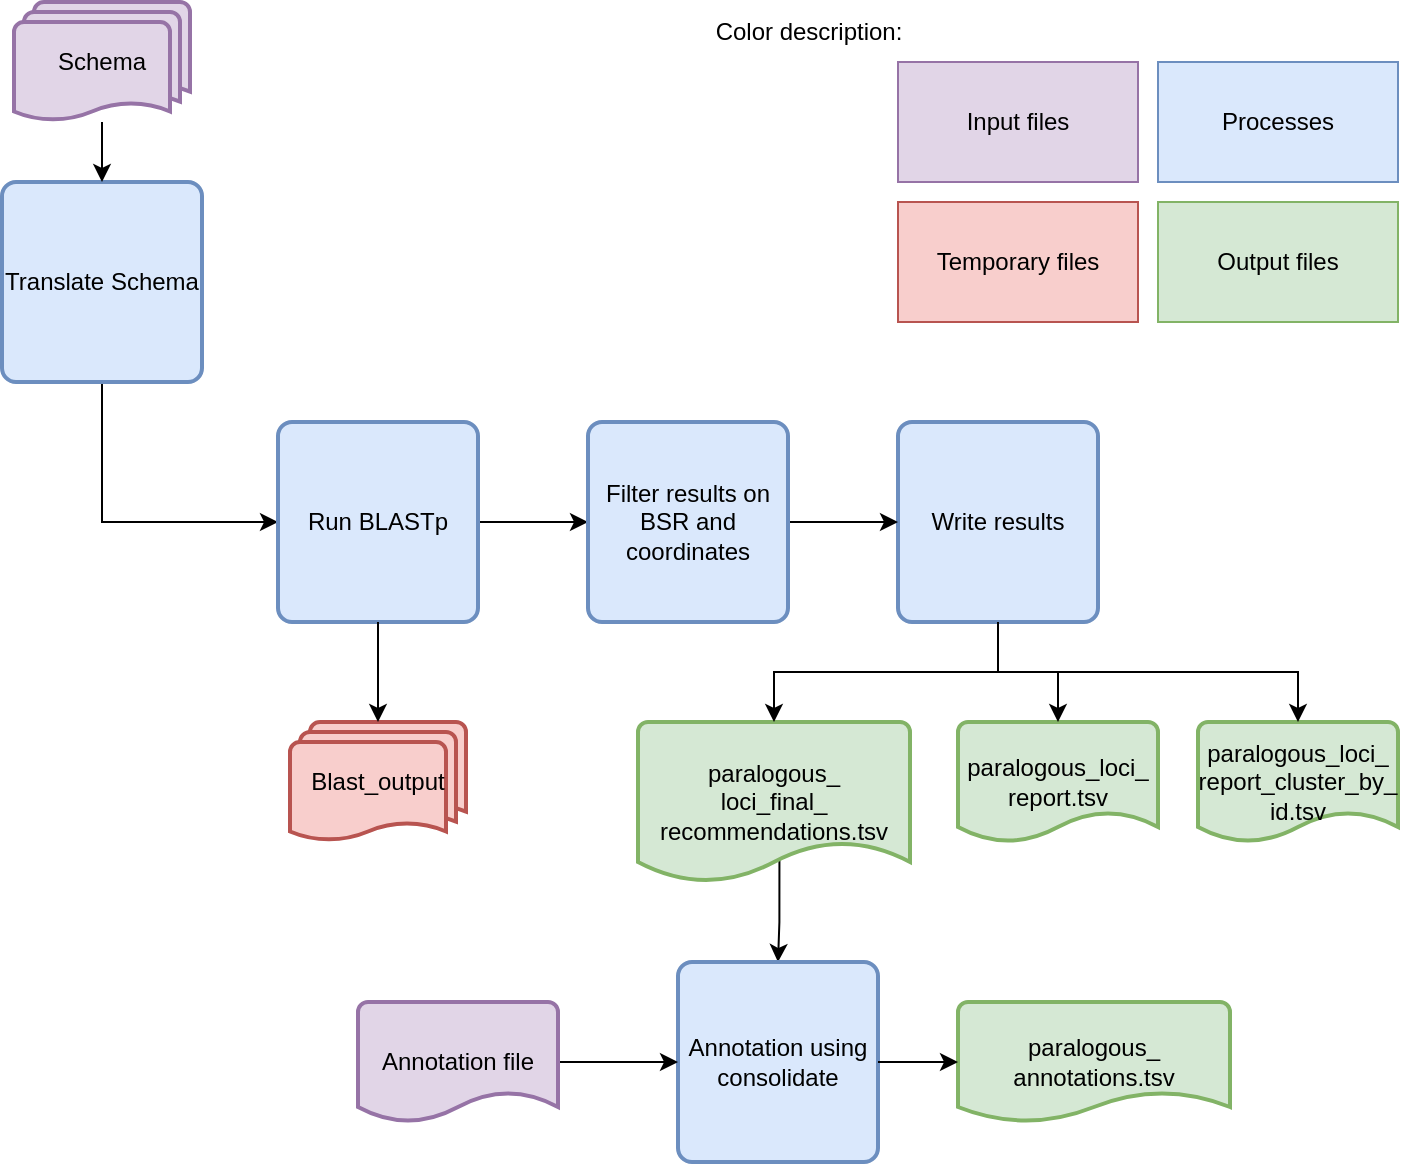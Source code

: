 <mxfile scale="1" border="0" version="27.1.4">
  <diagram name="Page-1" id="Sayjuu3OWUjIjzeAwM1c">
    <mxGraphModel dx="1464" dy="663" grid="1" gridSize="10" guides="1" tooltips="1" connect="1" arrows="1" fold="1" page="1" pageScale="1" pageWidth="850" pageHeight="1100" math="0" shadow="0">
      <root>
        <mxCell id="0" />
        <mxCell id="1" parent="0" />
        <mxCell id="FBvoDg1qIf4s0K6SP8YV-1" style="edgeStyle=orthogonalEdgeStyle;shape=connector;rounded=0;orthogonalLoop=1;jettySize=auto;html=1;entryX=0;entryY=0.5;entryDx=0;entryDy=0;strokeColor=default;align=center;verticalAlign=middle;fontFamily=Helvetica;fontSize=11;fontColor=default;labelBackgroundColor=default;endArrow=classic;exitX=0.5;exitY=1;exitDx=0;exitDy=0;" edge="1" parent="1" source="a3z0yzDK9rBx7ZHJhSU1-2" target="a3z0yzDK9rBx7ZHJhSU1-9">
          <mxGeometry relative="1" as="geometry" />
        </mxCell>
        <mxCell id="a3z0yzDK9rBx7ZHJhSU1-2" value="Translate Schema" style="rounded=1;whiteSpace=wrap;html=1;absoluteArcSize=1;arcSize=14;strokeWidth=2;fillColor=#dae8fc;strokeColor=#6c8ebf;" parent="1" vertex="1">
          <mxGeometry x="82" y="150" width="100" height="100" as="geometry" />
        </mxCell>
        <mxCell id="a3z0yzDK9rBx7ZHJhSU1-4" style="edgeStyle=orthogonalEdgeStyle;rounded=0;orthogonalLoop=1;jettySize=auto;html=1;entryX=0.5;entryY=0;entryDx=0;entryDy=0;" parent="1" source="a3z0yzDK9rBx7ZHJhSU1-3" target="a3z0yzDK9rBx7ZHJhSU1-2" edge="1">
          <mxGeometry relative="1" as="geometry" />
        </mxCell>
        <mxCell id="a3z0yzDK9rBx7ZHJhSU1-3" value="Schema" style="strokeWidth=2;html=1;shape=mxgraph.flowchart.multi-document;whiteSpace=wrap;fillColor=#e1d5e7;strokeColor=#9673a6;" parent="1" vertex="1">
          <mxGeometry x="88" y="60" width="88" height="60" as="geometry" />
        </mxCell>
        <mxCell id="FBvoDg1qIf4s0K6SP8YV-3" style="edgeStyle=orthogonalEdgeStyle;shape=connector;rounded=0;orthogonalLoop=1;jettySize=auto;html=1;entryX=0;entryY=0.5;entryDx=0;entryDy=0;strokeColor=default;align=center;verticalAlign=middle;fontFamily=Helvetica;fontSize=11;fontColor=default;labelBackgroundColor=default;endArrow=classic;" edge="1" parent="1" source="a3z0yzDK9rBx7ZHJhSU1-9" target="FBvoDg1qIf4s0K6SP8YV-2">
          <mxGeometry relative="1" as="geometry" />
        </mxCell>
        <mxCell id="a3z0yzDK9rBx7ZHJhSU1-9" value="Run BLASTp" style="rounded=1;whiteSpace=wrap;html=1;absoluteArcSize=1;arcSize=14;strokeWidth=2;fillColor=#dae8fc;strokeColor=#6c8ebf;" parent="1" vertex="1">
          <mxGeometry x="220" y="270" width="100" height="100" as="geometry" />
        </mxCell>
        <mxCell id="a3z0yzDK9rBx7ZHJhSU1-11" value="Write results" style="rounded=1;whiteSpace=wrap;html=1;absoluteArcSize=1;arcSize=14;strokeWidth=2;fillColor=#dae8fc;strokeColor=#6c8ebf;" parent="1" vertex="1">
          <mxGeometry x="530" y="270" width="100" height="100" as="geometry" />
        </mxCell>
        <mxCell id="a3z0yzDK9rBx7ZHJhSU1-24" value="Blast_output" style="strokeWidth=2;html=1;shape=mxgraph.flowchart.multi-document;whiteSpace=wrap;fillColor=#f8cecc;strokeColor=#b85450;" parent="1" vertex="1">
          <mxGeometry x="226" y="420" width="88" height="60" as="geometry" />
        </mxCell>
        <UserObject label="paralogous_loci_&lt;div&gt;report.tsv&lt;/div&gt;" link="master_file.fasta" id="a3z0yzDK9rBx7ZHJhSU1-26">
          <mxCell style="strokeWidth=2;html=1;shape=mxgraph.flowchart.document2;whiteSpace=wrap;size=0.25;fillColor=#d5e8d4;strokeColor=#82b366;" parent="1" vertex="1">
            <mxGeometry x="560" y="420" width="100" height="60" as="geometry" />
          </mxCell>
        </UserObject>
        <UserObject label="paralogous_loci_&lt;div&gt;report_cluster_&lt;span style=&quot;background-color: initial;&quot;&gt;by_&lt;/span&gt;&lt;/div&gt;&lt;div&gt;&lt;span style=&quot;background-color: initial;&quot;&gt;id.&lt;/span&gt;&lt;span style=&quot;background-color: initial;&quot;&gt;tsv&lt;/span&gt;&lt;/div&gt;" link="master_file.fasta" id="a3z0yzDK9rBx7ZHJhSU1-29">
          <mxCell style="strokeWidth=2;html=1;shape=mxgraph.flowchart.document2;whiteSpace=wrap;size=0.25;fillColor=#d5e8d4;strokeColor=#82b366;" parent="1" vertex="1">
            <mxGeometry x="680" y="420" width="100" height="60" as="geometry" />
          </mxCell>
        </UserObject>
        <mxCell id="FBvoDg1qIf4s0K6SP8YV-10" style="edgeStyle=orthogonalEdgeStyle;shape=connector;rounded=0;orthogonalLoop=1;jettySize=auto;html=1;entryX=0.5;entryY=0;entryDx=0;entryDy=0;strokeColor=default;align=center;verticalAlign=middle;fontFamily=Helvetica;fontSize=11;fontColor=default;labelBackgroundColor=default;endArrow=classic;exitX=0.52;exitY=0.827;exitDx=0;exitDy=0;exitPerimeter=0;" edge="1" parent="1" source="a3z0yzDK9rBx7ZHJhSU1-30" target="Y8GRaA81SCZ0m-ySaU3--1">
          <mxGeometry relative="1" as="geometry" />
        </mxCell>
        <UserObject label="paralogous_&lt;div&gt;loci_final_&lt;/div&gt;&lt;div&gt;recommendations&lt;span style=&quot;background-color: transparent; color: light-dark(rgb(0, 0, 0), rgb(255, 255, 255));&quot;&gt;.tsv&lt;/span&gt;&lt;/div&gt;" link="master_file.fasta" id="a3z0yzDK9rBx7ZHJhSU1-30">
          <mxCell style="strokeWidth=2;html=1;shape=mxgraph.flowchart.document2;whiteSpace=wrap;size=0.25;fillColor=#d5e8d4;strokeColor=#82b366;" parent="1" vertex="1">
            <mxGeometry x="400" y="420" width="136" height="80" as="geometry" />
          </mxCell>
        </UserObject>
        <mxCell id="xqS-gfhVwGy7xidowy4n-13" value="Processes" style="rounded=0;whiteSpace=wrap;html=1;fillColor=#dae8fc;strokeColor=#6c8ebf;" parent="1" vertex="1">
          <mxGeometry x="660" y="90" width="120" height="60" as="geometry" />
        </mxCell>
        <mxCell id="xqS-gfhVwGy7xidowy4n-14" value="Temporary files" style="rounded=0;whiteSpace=wrap;html=1;fillColor=#f8cecc;strokeColor=#b85450;" parent="1" vertex="1">
          <mxGeometry x="530" y="160" width="120" height="60" as="geometry" />
        </mxCell>
        <mxCell id="xqS-gfhVwGy7xidowy4n-15" value="Input files" style="rounded=0;whiteSpace=wrap;html=1;fillColor=#e1d5e7;strokeColor=#9673a6;" parent="1" vertex="1">
          <mxGeometry x="530" y="90" width="120" height="60" as="geometry" />
        </mxCell>
        <mxCell id="xqS-gfhVwGy7xidowy4n-16" value="Output files" style="rounded=0;whiteSpace=wrap;html=1;fillColor=#d5e8d4;strokeColor=#82b366;" parent="1" vertex="1">
          <mxGeometry x="660" y="160" width="120" height="60" as="geometry" />
        </mxCell>
        <mxCell id="xqS-gfhVwGy7xidowy4n-17" value="Color description:" style="text;html=1;align=center;verticalAlign=middle;resizable=0;points=[];autosize=1;strokeColor=none;fillColor=none;" parent="1" vertex="1">
          <mxGeometry x="430" y="60" width="110" height="30" as="geometry" />
        </mxCell>
        <mxCell id="xqS-gfhVwGy7xidowy4n-19" style="edgeStyle=orthogonalEdgeStyle;rounded=0;orthogonalLoop=1;jettySize=auto;html=1;entryX=0.5;entryY=0;entryDx=0;entryDy=0;entryPerimeter=0;" parent="1" source="a3z0yzDK9rBx7ZHJhSU1-9" target="a3z0yzDK9rBx7ZHJhSU1-24" edge="1">
          <mxGeometry relative="1" as="geometry" />
        </mxCell>
        <mxCell id="Y8GRaA81SCZ0m-ySaU3--1" value="Annotation using consolidate" style="rounded=1;whiteSpace=wrap;html=1;absoluteArcSize=1;arcSize=14;strokeWidth=2;fillColor=#dae8fc;strokeColor=#6c8ebf;" parent="1" vertex="1">
          <mxGeometry x="420" y="540" width="100" height="100" as="geometry" />
        </mxCell>
        <mxCell id="FBvoDg1qIf4s0K6SP8YV-11" style="edgeStyle=orthogonalEdgeStyle;shape=connector;rounded=0;orthogonalLoop=1;jettySize=auto;html=1;entryX=0;entryY=0.5;entryDx=0;entryDy=0;strokeColor=default;align=center;verticalAlign=middle;fontFamily=Helvetica;fontSize=11;fontColor=default;labelBackgroundColor=default;endArrow=classic;" edge="1" parent="1" source="Y8GRaA81SCZ0m-ySaU3--2" target="Y8GRaA81SCZ0m-ySaU3--1">
          <mxGeometry relative="1" as="geometry" />
        </mxCell>
        <UserObject label="Annotation file" link="master_file.fasta" id="Y8GRaA81SCZ0m-ySaU3--2">
          <mxCell style="strokeWidth=2;html=1;shape=mxgraph.flowchart.document2;whiteSpace=wrap;size=0.25;fillColor=#E1D5E7;strokeColor=#9673A6;" parent="1" vertex="1">
            <mxGeometry x="260" y="560" width="100" height="60" as="geometry" />
          </mxCell>
        </UserObject>
        <mxCell id="FBvoDg1qIf4s0K6SP8YV-4" style="edgeStyle=orthogonalEdgeStyle;shape=connector;rounded=0;orthogonalLoop=1;jettySize=auto;html=1;entryX=0;entryY=0.5;entryDx=0;entryDy=0;strokeColor=default;align=center;verticalAlign=middle;fontFamily=Helvetica;fontSize=11;fontColor=default;labelBackgroundColor=default;endArrow=classic;" edge="1" parent="1" source="FBvoDg1qIf4s0K6SP8YV-2" target="a3z0yzDK9rBx7ZHJhSU1-11">
          <mxGeometry relative="1" as="geometry" />
        </mxCell>
        <mxCell id="FBvoDg1qIf4s0K6SP8YV-2" value="Filter results on BSR and coordinates" style="rounded=1;whiteSpace=wrap;html=1;absoluteArcSize=1;arcSize=14;strokeWidth=2;fillColor=#dae8fc;strokeColor=#6c8ebf;" vertex="1" parent="1">
          <mxGeometry x="375" y="270" width="100" height="100" as="geometry" />
        </mxCell>
        <mxCell id="FBvoDg1qIf4s0K6SP8YV-7" style="edgeStyle=orthogonalEdgeStyle;shape=connector;rounded=0;orthogonalLoop=1;jettySize=auto;html=1;entryX=0.5;entryY=0;entryDx=0;entryDy=0;entryPerimeter=0;strokeColor=default;align=center;verticalAlign=middle;fontFamily=Helvetica;fontSize=11;fontColor=default;labelBackgroundColor=default;endArrow=classic;" edge="1" parent="1" source="a3z0yzDK9rBx7ZHJhSU1-11" target="a3z0yzDK9rBx7ZHJhSU1-30">
          <mxGeometry relative="1" as="geometry" />
        </mxCell>
        <mxCell id="FBvoDg1qIf4s0K6SP8YV-8" style="edgeStyle=orthogonalEdgeStyle;shape=connector;rounded=0;orthogonalLoop=1;jettySize=auto;html=1;entryX=0.5;entryY=0;entryDx=0;entryDy=0;entryPerimeter=0;strokeColor=default;align=center;verticalAlign=middle;fontFamily=Helvetica;fontSize=11;fontColor=default;labelBackgroundColor=default;endArrow=classic;" edge="1" parent="1" source="a3z0yzDK9rBx7ZHJhSU1-11" target="a3z0yzDK9rBx7ZHJhSU1-26">
          <mxGeometry relative="1" as="geometry" />
        </mxCell>
        <mxCell id="FBvoDg1qIf4s0K6SP8YV-9" style="edgeStyle=orthogonalEdgeStyle;shape=connector;rounded=0;orthogonalLoop=1;jettySize=auto;html=1;entryX=0.5;entryY=0;entryDx=0;entryDy=0;entryPerimeter=0;strokeColor=default;align=center;verticalAlign=middle;fontFamily=Helvetica;fontSize=11;fontColor=default;labelBackgroundColor=default;endArrow=classic;exitX=0.5;exitY=1;exitDx=0;exitDy=0;" edge="1" parent="1" source="a3z0yzDK9rBx7ZHJhSU1-11" target="a3z0yzDK9rBx7ZHJhSU1-29">
          <mxGeometry relative="1" as="geometry" />
        </mxCell>
        <UserObject label="paralogous_&lt;div&gt;annotations.tsv&lt;/div&gt;" link="master_file.fasta" id="FBvoDg1qIf4s0K6SP8YV-12">
          <mxCell style="strokeWidth=2;html=1;shape=mxgraph.flowchart.document2;whiteSpace=wrap;size=0.25;fillColor=#d5e8d4;strokeColor=#82b366;" vertex="1" parent="1">
            <mxGeometry x="560" y="560" width="136" height="60" as="geometry" />
          </mxCell>
        </UserObject>
        <mxCell id="FBvoDg1qIf4s0K6SP8YV-13" style="edgeStyle=orthogonalEdgeStyle;shape=connector;rounded=0;orthogonalLoop=1;jettySize=auto;html=1;entryX=0;entryY=0.5;entryDx=0;entryDy=0;entryPerimeter=0;strokeColor=default;align=center;verticalAlign=middle;fontFamily=Helvetica;fontSize=11;fontColor=default;labelBackgroundColor=default;endArrow=classic;" edge="1" parent="1" source="Y8GRaA81SCZ0m-ySaU3--1" target="FBvoDg1qIf4s0K6SP8YV-12">
          <mxGeometry relative="1" as="geometry" />
        </mxCell>
      </root>
    </mxGraphModel>
  </diagram>
</mxfile>
